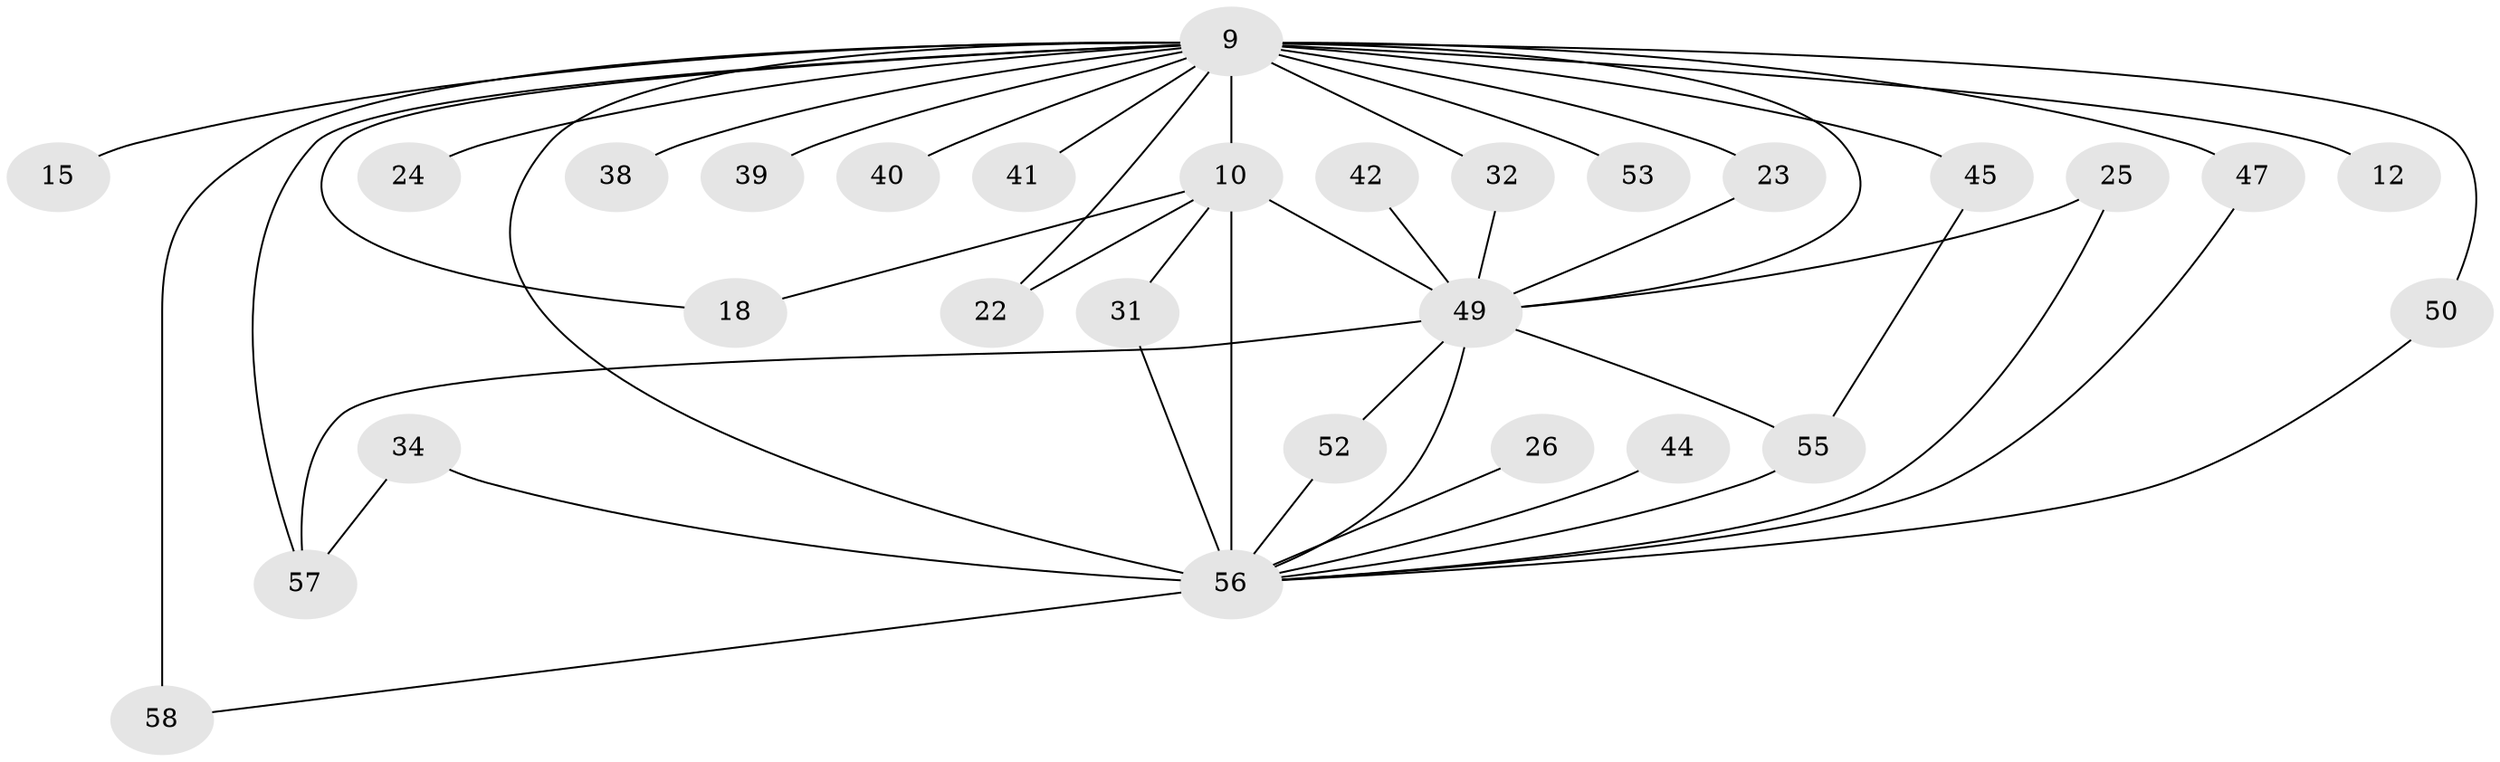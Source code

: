 // original degree distribution, {16: 0.034482758620689655, 11: 0.017241379310344827, 22: 0.017241379310344827, 17: 0.017241379310344827, 15: 0.017241379310344827, 14: 0.017241379310344827, 24: 0.017241379310344827, 20: 0.017241379310344827, 10: 0.017241379310344827, 5: 0.034482758620689655, 2: 0.5689655172413793, 4: 0.034482758620689655, 3: 0.1896551724137931}
// Generated by graph-tools (version 1.1) at 2025/43/03/09/25 04:43:03]
// undirected, 29 vertices, 45 edges
graph export_dot {
graph [start="1"]
  node [color=gray90,style=filled];
  9 [super="+7+6"];
  10 [super="+2"];
  12;
  15;
  18;
  22;
  23;
  24;
  25;
  26;
  31;
  32 [super="+21"];
  34 [super="+11"];
  38;
  39;
  40;
  41;
  42;
  44;
  45;
  47 [super="+16+36"];
  49 [super="+27+4+35"];
  50;
  52 [super="+14+37"];
  53;
  55 [super="+20+46"];
  56 [super="+29+8+51+13+17"];
  57 [super="+30"];
  58 [super="+48+54"];
  9 -- 10 [weight=8];
  9 -- 18;
  9 -- 24 [weight=2];
  9 -- 32;
  9 -- 38 [weight=2];
  9 -- 39 [weight=2];
  9 -- 45 [weight=2];
  9 -- 49 [weight=11];
  9 -- 50;
  9 -- 12 [weight=2];
  9 -- 15 [weight=2];
  9 -- 22;
  9 -- 41 [weight=2];
  9 -- 53 [weight=2];
  9 -- 57;
  9 -- 47 [weight=3];
  9 -- 40 [weight=2];
  9 -- 23;
  9 -- 56 [weight=12];
  9 -- 58 [weight=3];
  10 -- 31;
  10 -- 18;
  10 -- 22;
  10 -- 49 [weight=4];
  10 -- 56 [weight=4];
  23 -- 49;
  25 -- 49;
  25 -- 56;
  26 -- 56 [weight=2];
  31 -- 56;
  32 -- 49 [weight=2];
  34 -- 56 [weight=4];
  34 -- 57;
  42 -- 49 [weight=2];
  44 -- 56;
  45 -- 55;
  47 -- 56;
  49 -- 52 [weight=2];
  49 -- 55;
  49 -- 56 [weight=7];
  49 -- 57;
  50 -- 56;
  52 -- 56;
  55 -- 56 [weight=2];
  56 -- 58 [weight=2];
}
